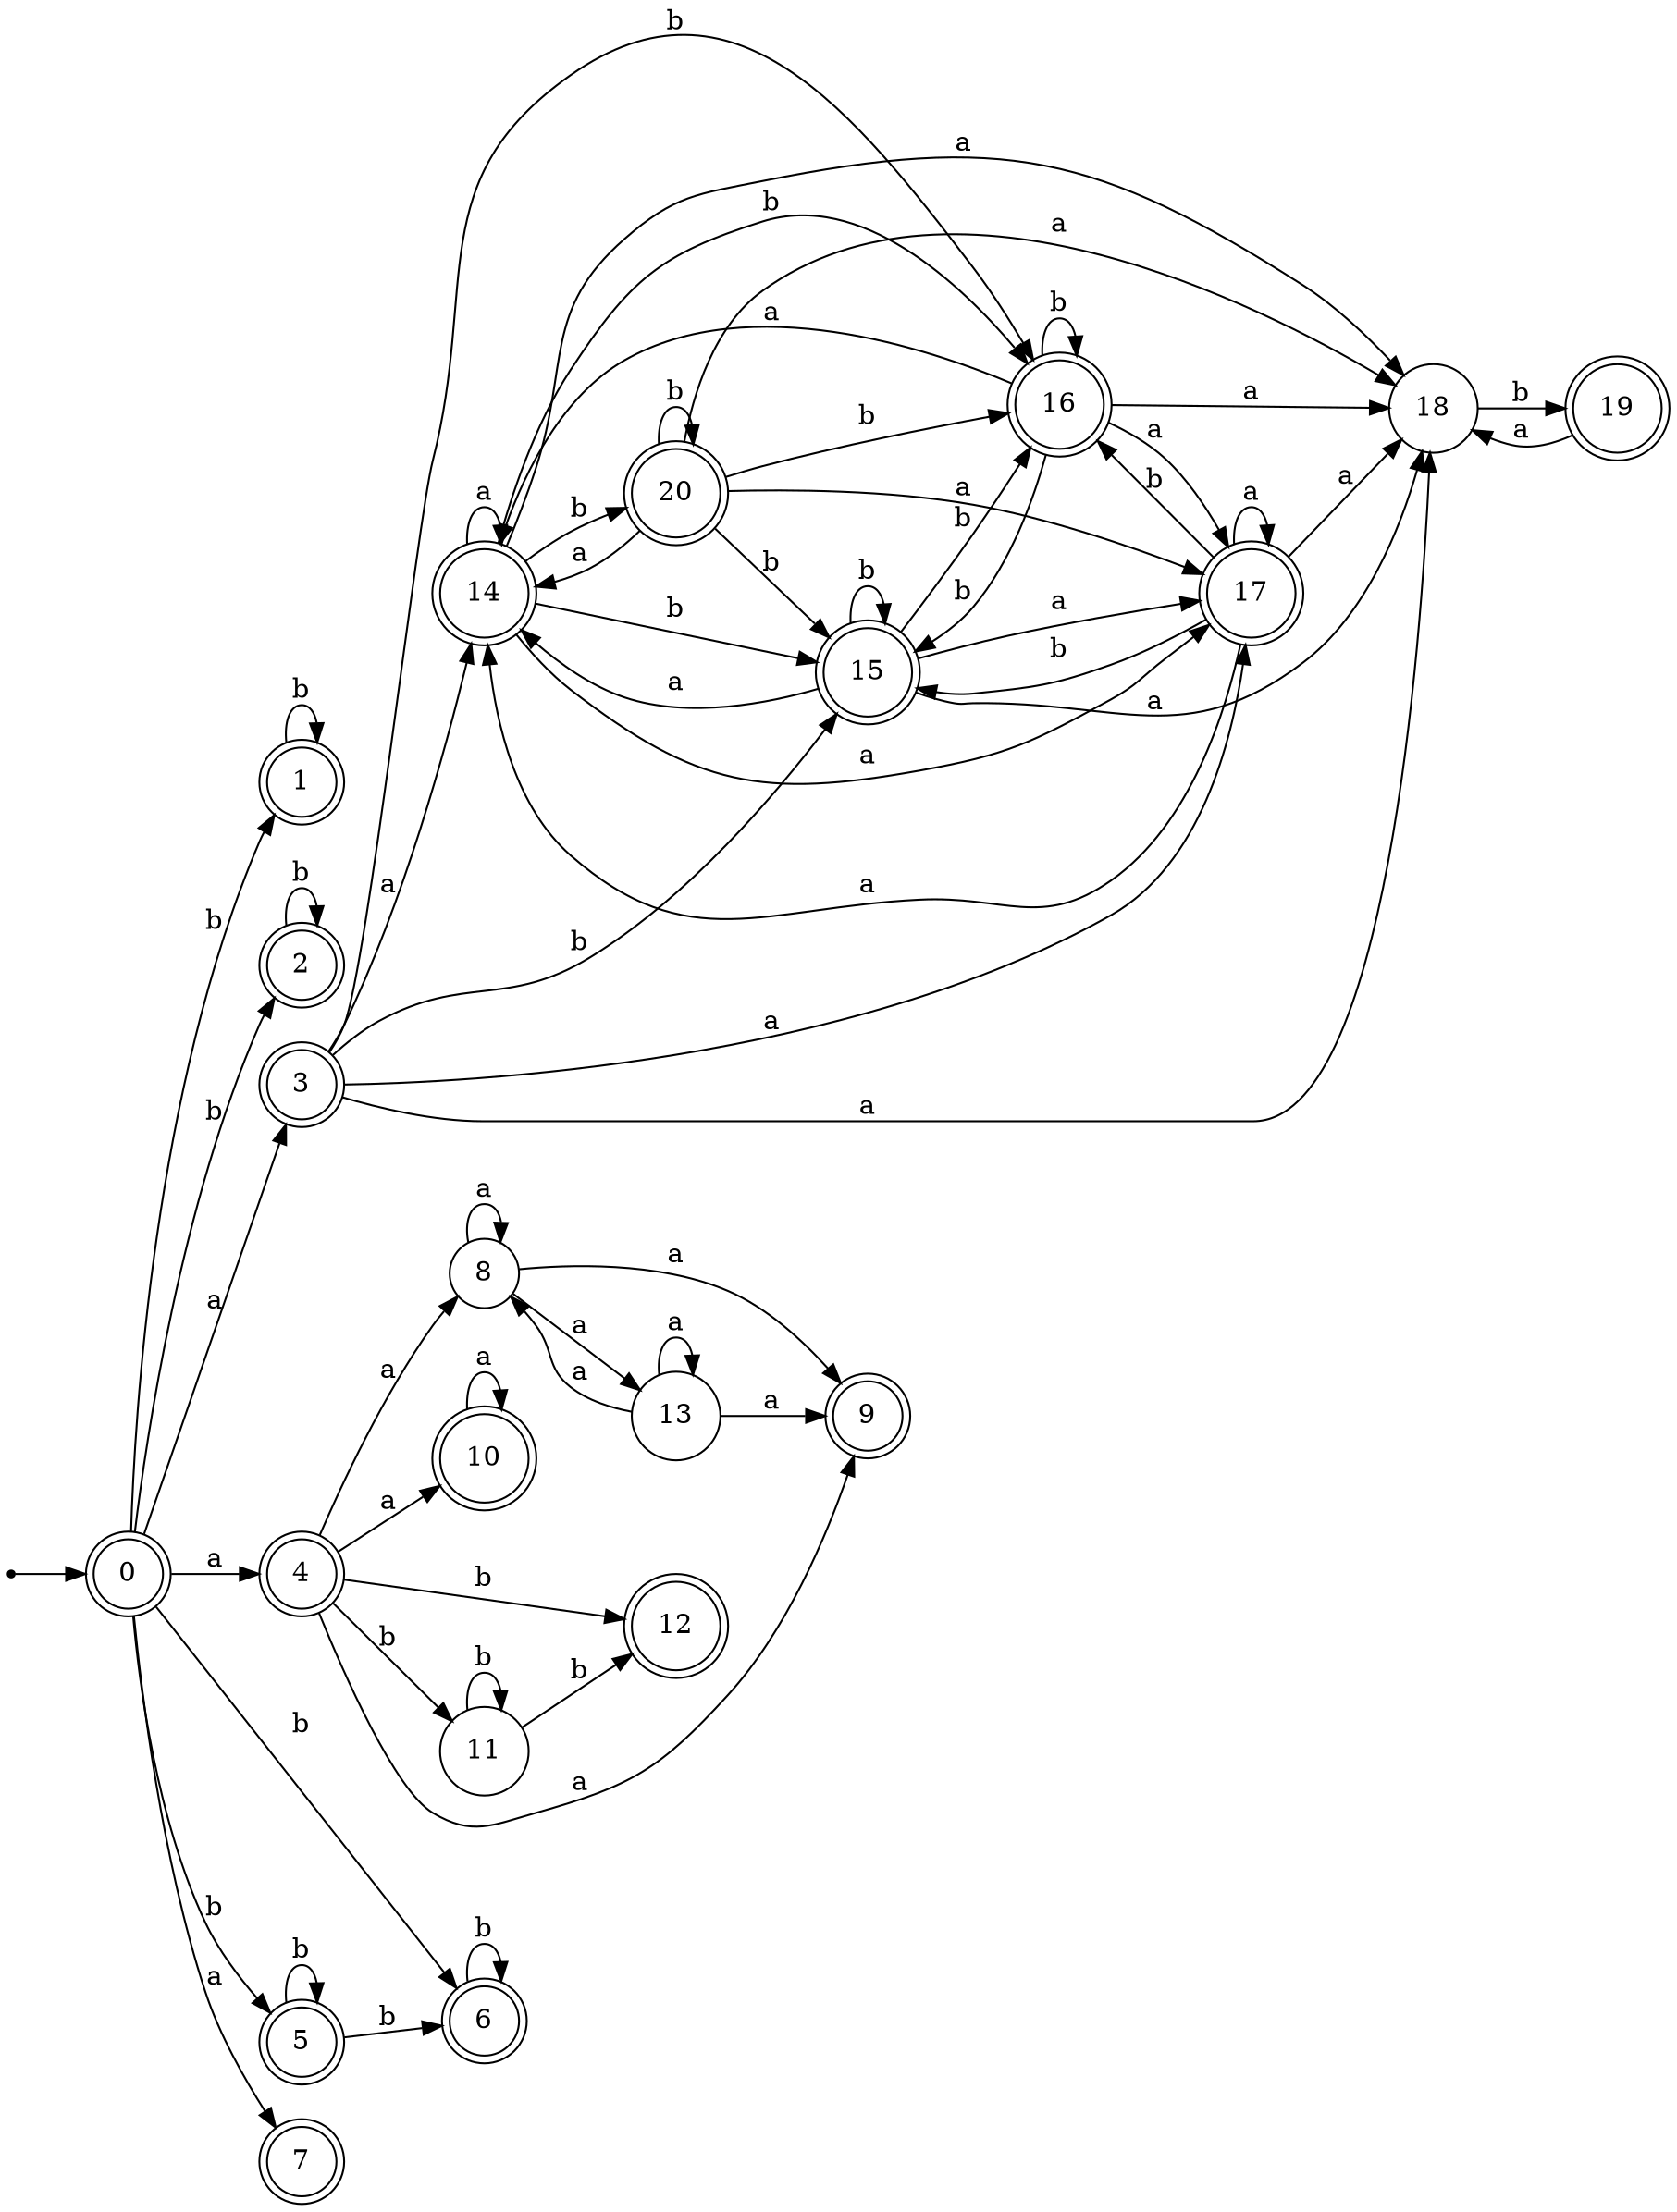 digraph finite_state_machine {
rankdir=LR;
size="20,20";
node [shape = point]; "dummy0"
node [shape = doublecircle]; "0";"dummy0" -> "0";
node [shape = doublecircle]; "1";node [shape = doublecircle]; "2";node [shape = doublecircle]; "3";node [shape = doublecircle]; "4";node [shape = doublecircle]; "5";node [shape = doublecircle]; "6";node [shape = doublecircle]; "7";node [shape = circle]; "8";
node [shape = doublecircle]; "9";node [shape = doublecircle]; "10";node [shape = circle]; "11";
node [shape = doublecircle]; "12";node [shape = circle]; "13";
node [shape = doublecircle]; "14";node [shape = doublecircle]; "15";node [shape = doublecircle]; "16";node [shape = doublecircle]; "17";node [shape = circle]; "18";
node [shape = doublecircle]; "19";node [shape = doublecircle]; "20";"0" -> "1" [label = "b"];
 "0" -> "2" [label = "b"];
 "0" -> "5" [label = "b"];
 "0" -> "6" [label = "b"];
 "0" -> "3" [label = "a"];
 "0" -> "4" [label = "a"];
 "0" -> "7" [label = "a"];
 "6" -> "6" [label = "b"];
 "5" -> "5" [label = "b"];
 "5" -> "6" [label = "b"];
 "4" -> "8" [label = "a"];
 "4" -> "9" [label = "a"];
 "4" -> "10" [label = "a"];
 "4" -> "11" [label = "b"];
 "4" -> "12" [label = "b"];
 "11" -> "11" [label = "b"];
 "11" -> "12" [label = "b"];
 "10" -> "10" [label = "a"];
 "8" -> "8" [label = "a"];
 "8" -> "9" [label = "a"];
 "8" -> "13" [label = "a"];
 "13" -> "8" [label = "a"];
 "13" -> "9" [label = "a"];
 "13" -> "13" [label = "a"];
 "3" -> "17" [label = "a"];
 "3" -> "18" [label = "a"];
 "3" -> "14" [label = "a"];
 "3" -> "16" [label = "b"];
 "3" -> "15" [label = "b"];
 "18" -> "19" [label = "b"];
 "19" -> "18" [label = "a"];
 "17" -> "17" [label = "a"];
 "17" -> "18" [label = "a"];
 "17" -> "14" [label = "a"];
 "17" -> "16" [label = "b"];
 "17" -> "15" [label = "b"];
 "16" -> "16" [label = "b"];
 "16" -> "15" [label = "b"];
 "16" -> "17" [label = "a"];
 "16" -> "18" [label = "a"];
 "16" -> "14" [label = "a"];
 "15" -> "16" [label = "b"];
 "15" -> "15" [label = "b"];
 "15" -> "17" [label = "a"];
 "15" -> "18" [label = "a"];
 "15" -> "14" [label = "a"];
 "14" -> "17" [label = "a"];
 "14" -> "18" [label = "a"];
 "14" -> "14" [label = "a"];
 "14" -> "16" [label = "b"];
 "14" -> "20" [label = "b"];
 "14" -> "15" [label = "b"];
 "20" -> "16" [label = "b"];
 "20" -> "20" [label = "b"];
 "20" -> "15" [label = "b"];
 "20" -> "17" [label = "a"];
 "20" -> "18" [label = "a"];
 "20" -> "14" [label = "a"];
 "2" -> "2" [label = "b"];
 "1" -> "1" [label = "b"];
 }
